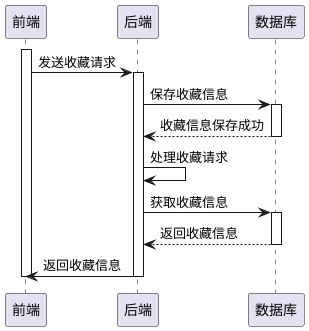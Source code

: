 @startuml
participant 前端
participant 后端
participant 数据库

activate 前端
前端 -> 后端: 发送收藏请求
activate 后端
后端 -> 数据库: 保存收藏信息
activate 数据库
数据库 --> 后端: 收藏信息保存成功
deactivate 数据库
后端 -> 后端: 处理收藏请求
后端 -> 数据库: 获取收藏信息
activate 数据库
数据库 --> 后端: 返回收藏信息
deactivate 数据库
后端 -> 前端: 返回收藏信息
deactivate 后端
deactivate 前端
@enduml
